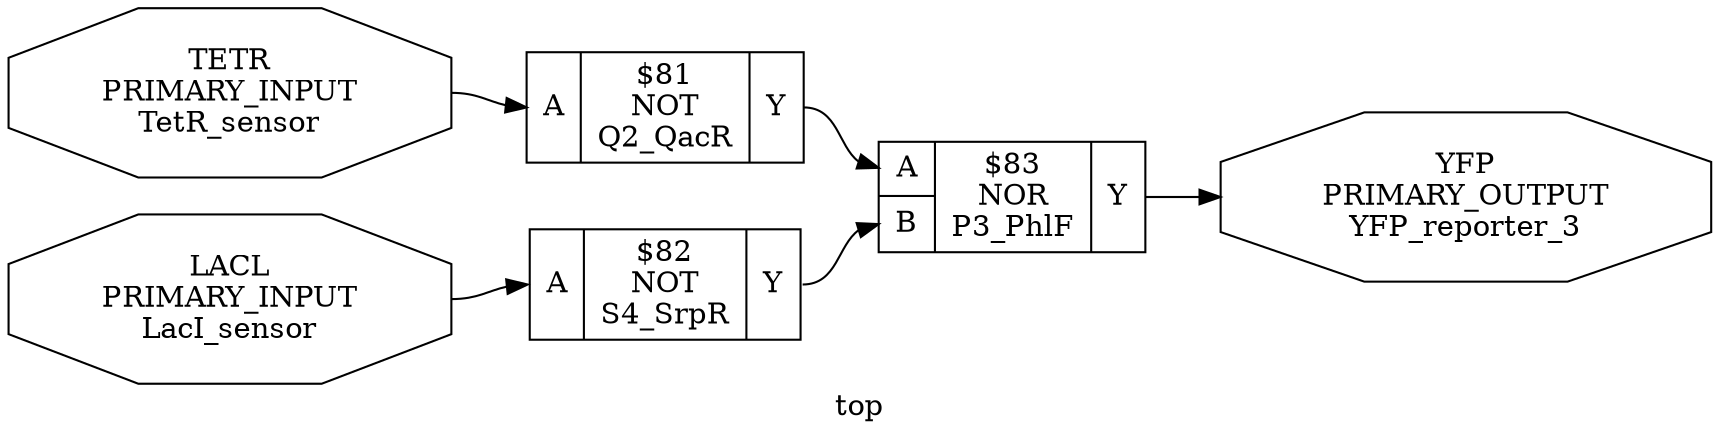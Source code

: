 digraph "top" {
label="top";
rankdir="LR";
remincross=true;
n3 [ shape=octagon, label="LACL\nPRIMARY_INPUT\nLacI_sensor", fontcolor="black"];
n4 [ shape=octagon, label="TETR\nPRIMARY_INPUT\nTetR_sensor", fontcolor="black"];
n5 [ shape=octagon, label="YFP\nPRIMARY_OUTPUT\nYFP_reporter_3", fontcolor="black"];
c8 [ shape=record, label="{{<p6> A}|$81\nNOT\nQ2_QacR|{<p7> Y}}",  ];
c9 [ shape=record, label="{{<p6> A}|$82\nNOT\nS4_SrpR|{<p7> Y}}",  ];
c11 [ shape=record, label="{{<p6> A|<p10> B}|$83\nNOR\nP3_PhlF|{<p7> Y}}",  ];
c8:p7:e -> c11:p6:w [color="black", fontcolor="black", label=""];
c9:p7:e -> c11:p10:w [color="black", fontcolor="black", label=""];
n3:e -> c9:p6:w [color="black", fontcolor="black", label=""];
n4:e -> c8:p6:w [color="black", fontcolor="black", label=""];
c11:p7:e -> n5:w [color="black", fontcolor="black", label=""];
}
